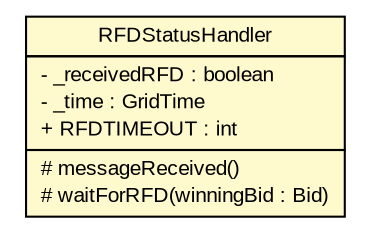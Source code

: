 #!/usr/local/bin/dot
#
# Class diagram 
# Generated by UMLGraph version R5_7_2-3-gee82a7 (http://www.umlgraph.org/)
#

digraph G {
	edge [fontname="arial",fontsize=10,labelfontname="arial",labelfontsize=10];
	node [fontname="arial",fontsize=10,shape=plaintext];
	nodesep=0.25;
	ranksep=0.5;
	// org.edg.data.replication.optorsim.auctions.RFDStatusHandler
	c7765 [label=<<table title="org.edg.data.replication.optorsim.auctions.RFDStatusHandler" border="0" cellborder="1" cellspacing="0" cellpadding="2" port="p" bgcolor="lemonChiffon" href="./RFDStatusHandler.html">
		<tr><td><table border="0" cellspacing="0" cellpadding="1">
<tr><td align="center" balign="center"> RFDStatusHandler </td></tr>
		</table></td></tr>
		<tr><td><table border="0" cellspacing="0" cellpadding="1">
<tr><td align="left" balign="left"> - _receivedRFD : boolean </td></tr>
<tr><td align="left" balign="left"> - _time : GridTime </td></tr>
<tr><td align="left" balign="left"> + RFDTIMEOUT : int </td></tr>
		</table></td></tr>
		<tr><td><table border="0" cellspacing="0" cellpadding="1">
<tr><td align="left" balign="left"> # messageReceived() </td></tr>
<tr><td align="left" balign="left"> # waitForRFD(winningBid : Bid) </td></tr>
		</table></td></tr>
		</table>>, URL="./RFDStatusHandler.html", fontname="arial", fontcolor="black", fontsize=10.0];
}


